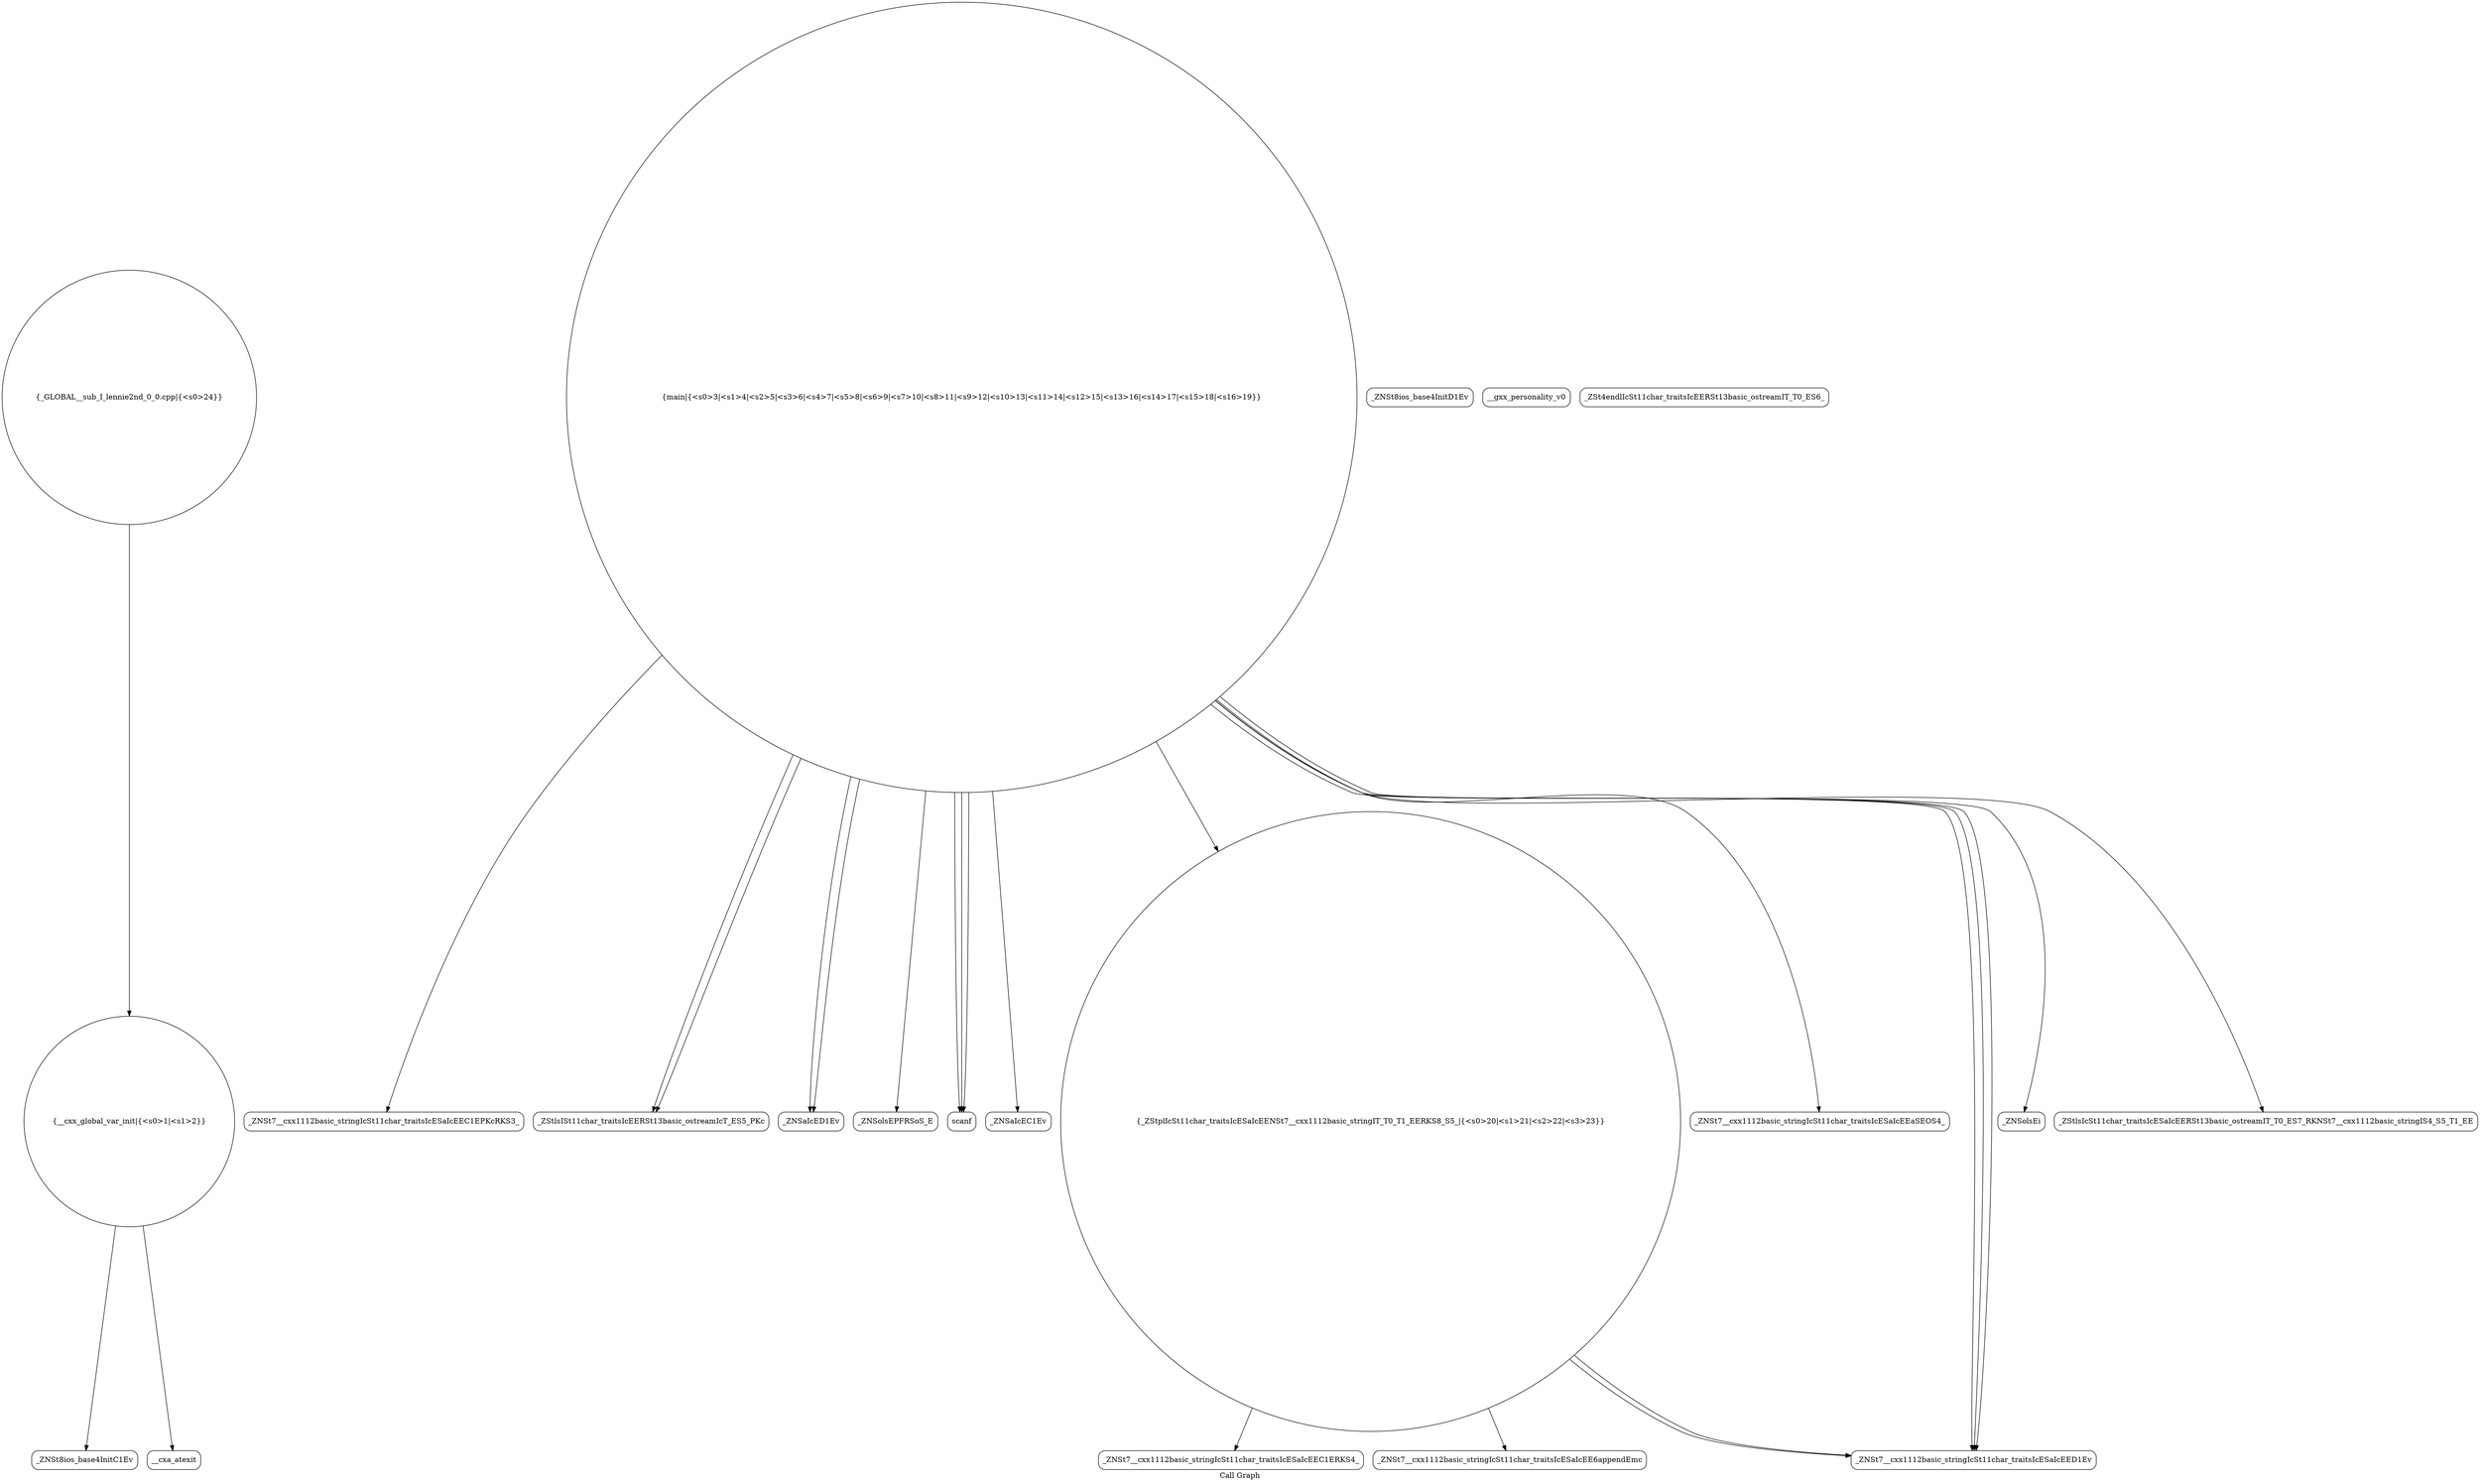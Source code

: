 digraph "Call Graph" {
	label="Call Graph";

	Node0x56252656bea0 [shape=record,shape=circle,label="{__cxx_global_var_init|{<s0>1|<s1>2}}"];
	Node0x56252656bea0:s0 -> Node0x5625265a7850[color=black];
	Node0x56252656bea0:s1 -> Node0x5625265a7950[color=black];
	Node0x5625265a7b50 [shape=record,shape=Mrecord,label="{_ZNSt7__cxx1112basic_stringIcSt11char_traitsIcESaIcEEC1EPKcRKS3_}"];
	Node0x5625265a7ed0 [shape=record,shape=Mrecord,label="{_ZStlsISt11char_traitsIcEERSt13basic_ostreamIcT_ES5_PKc}"];
	Node0x5625265a78d0 [shape=record,shape=Mrecord,label="{_ZNSt8ios_base4InitD1Ev}"];
	Node0x5625265a7c50 [shape=record,shape=Mrecord,label="{_ZNSaIcED1Ev}"];
	Node0x5625265a7fd0 [shape=record,shape=Mrecord,label="{_ZNSolsEPFRSoS_E}"];
	Node0x5625265a79d0 [shape=record,shape=circle,label="{main|{<s0>3|<s1>4|<s2>5|<s3>6|<s4>7|<s5>8|<s6>9|<s7>10|<s8>11|<s9>12|<s10>13|<s11>14|<s12>15|<s13>16|<s14>17|<s15>18|<s16>19}}"];
	Node0x5625265a79d0:s0 -> Node0x5625265a7a50[color=black];
	Node0x5625265a79d0:s1 -> Node0x5625265a7a50[color=black];
	Node0x5625265a79d0:s2 -> Node0x5625265a7a50[color=black];
	Node0x5625265a79d0:s3 -> Node0x5625265a7ad0[color=black];
	Node0x5625265a79d0:s4 -> Node0x5625265a7b50[color=black];
	Node0x5625265a79d0:s5 -> Node0x5625265a7c50[color=black];
	Node0x5625265a79d0:s6 -> Node0x5625265a7c50[color=black];
	Node0x5625265a79d0:s7 -> Node0x5625265a7cd0[color=black];
	Node0x5625265a79d0:s8 -> Node0x5625265a7d50[color=black];
	Node0x5625265a79d0:s9 -> Node0x5625265a7dd0[color=black];
	Node0x5625265a79d0:s10 -> Node0x5625265a7dd0[color=black];
	Node0x5625265a79d0:s11 -> Node0x5625265a7ed0[color=black];
	Node0x5625265a79d0:s12 -> Node0x5625265a7f50[color=black];
	Node0x5625265a79d0:s13 -> Node0x5625265a7ed0[color=black];
	Node0x5625265a79d0:s14 -> Node0x5625265a7e50[color=black];
	Node0x5625265a79d0:s15 -> Node0x5625265a7fd0[color=black];
	Node0x5625265a79d0:s16 -> Node0x5625265a7dd0[color=black];
	Node0x5625265a7d50 [shape=record,shape=Mrecord,label="{_ZNSt7__cxx1112basic_stringIcSt11char_traitsIcESaIcEEaSEOS4_}"];
	Node0x5625265a80d0 [shape=record,shape=Mrecord,label="{_ZNSt7__cxx1112basic_stringIcSt11char_traitsIcESaIcEEC1ERKS4_}"];
	Node0x5625265a7ad0 [shape=record,shape=Mrecord,label="{_ZNSaIcEC1Ev}"];
	Node0x5625265a7e50 [shape=record,shape=Mrecord,label="{_ZStlsIcSt11char_traitsIcESaIcEERSt13basic_ostreamIT_T0_ES7_RKNSt7__cxx1112basic_stringIS4_S5_T1_EE}"];
	Node0x5625265a81d0 [shape=record,shape=circle,label="{_GLOBAL__sub_I_lennie2nd_0_0.cpp|{<s0>24}}"];
	Node0x5625265a81d0:s0 -> Node0x56252656bea0[color=black];
	Node0x5625265a7850 [shape=record,shape=Mrecord,label="{_ZNSt8ios_base4InitC1Ev}"];
	Node0x5625265a7bd0 [shape=record,shape=Mrecord,label="{__gxx_personality_v0}"];
	Node0x5625265a7f50 [shape=record,shape=Mrecord,label="{_ZNSolsEi}"];
	Node0x5625265a7950 [shape=record,shape=Mrecord,label="{__cxa_atexit}"];
	Node0x5625265a7cd0 [shape=record,shape=circle,label="{_ZStplIcSt11char_traitsIcESaIcEENSt7__cxx1112basic_stringIT_T0_T1_EERKS8_S5_|{<s0>20|<s1>21|<s2>22|<s3>23}}"];
	Node0x5625265a7cd0:s0 -> Node0x5625265a80d0[color=black];
	Node0x5625265a7cd0:s1 -> Node0x5625265a8150[color=black];
	Node0x5625265a7cd0:s2 -> Node0x5625265a7dd0[color=black];
	Node0x5625265a7cd0:s3 -> Node0x5625265a7dd0[color=black];
	Node0x5625265a8050 [shape=record,shape=Mrecord,label="{_ZSt4endlIcSt11char_traitsIcEERSt13basic_ostreamIT_T0_ES6_}"];
	Node0x5625265a7a50 [shape=record,shape=Mrecord,label="{scanf}"];
	Node0x5625265a7dd0 [shape=record,shape=Mrecord,label="{_ZNSt7__cxx1112basic_stringIcSt11char_traitsIcESaIcEED1Ev}"];
	Node0x5625265a8150 [shape=record,shape=Mrecord,label="{_ZNSt7__cxx1112basic_stringIcSt11char_traitsIcESaIcEE6appendEmc}"];
}
